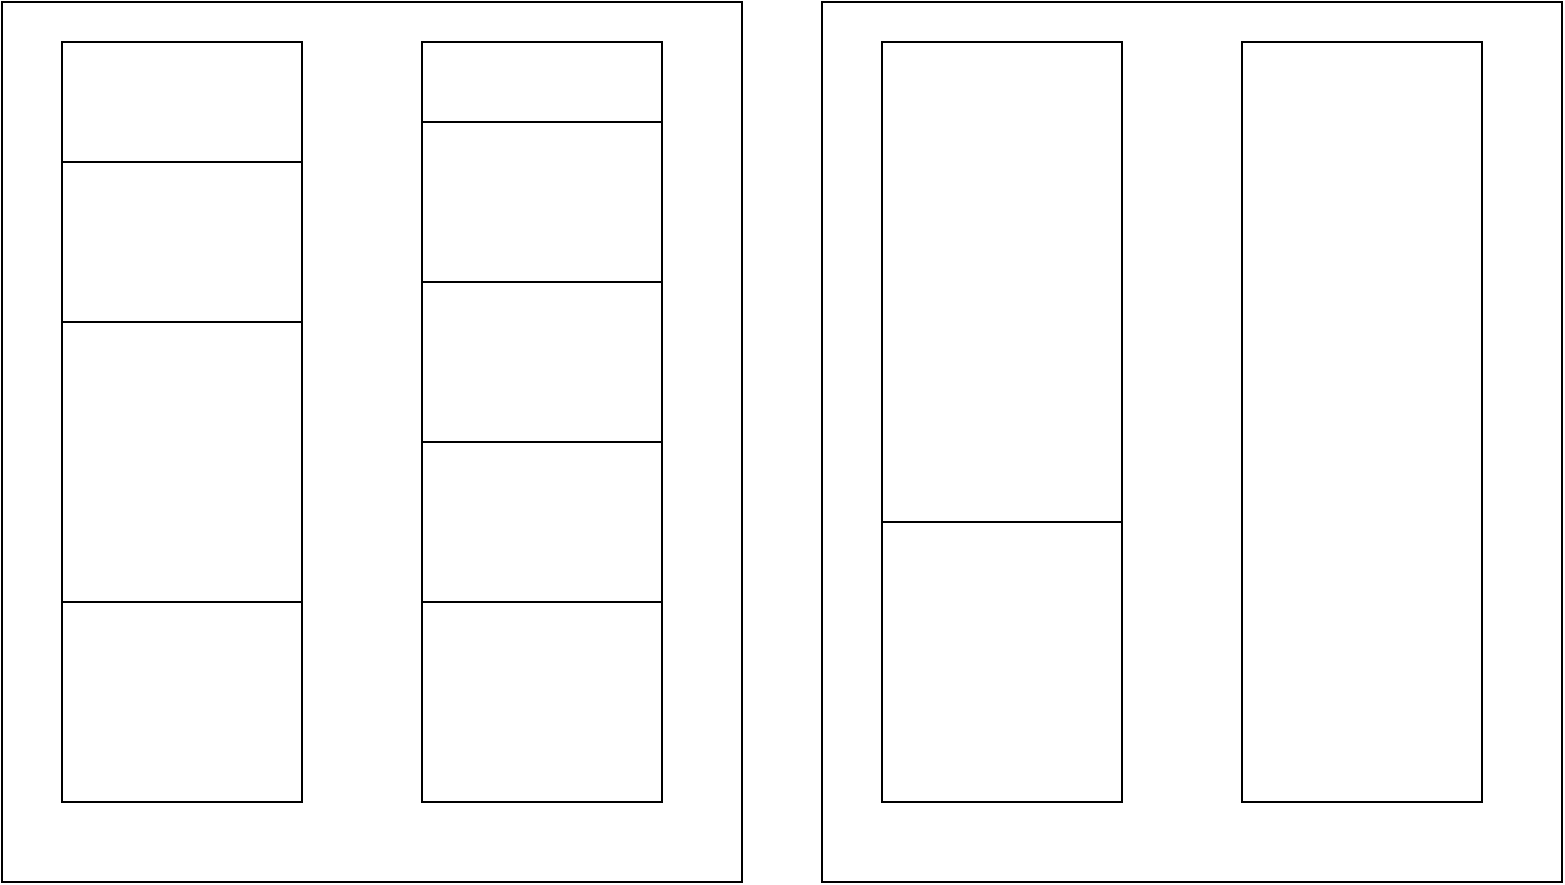 <mxfile version="23.1.8" type="github">
  <diagram name="hcdc" id="2WBbcjo3YpvNjUJUfVW6">
    <mxGraphModel dx="1194" dy="756" grid="1" gridSize="10" guides="1" tooltips="1" connect="1" arrows="1" fold="1" page="1" pageScale="1" pageWidth="850" pageHeight="1100" math="0" shadow="0">
      <root>
        <mxCell id="0" />
        <mxCell id="1" parent="0" />
        <mxCell id="WOC8C1J8l-7zCQ3FEzsr-16" value="" style="rounded=0;whiteSpace=wrap;html=1;" vertex="1" parent="1">
          <mxGeometry x="530" y="140" width="370" height="440" as="geometry" />
        </mxCell>
        <mxCell id="WOC8C1J8l-7zCQ3FEzsr-15" value="" style="rounded=0;whiteSpace=wrap;html=1;" vertex="1" parent="1">
          <mxGeometry x="120" y="140" width="370" height="440" as="geometry" />
        </mxCell>
        <mxCell id="WOC8C1J8l-7zCQ3FEzsr-1" value="" style="rounded=0;whiteSpace=wrap;html=1;" vertex="1" parent="1">
          <mxGeometry x="150" y="160" width="120" height="380" as="geometry" />
        </mxCell>
        <mxCell id="WOC8C1J8l-7zCQ3FEzsr-2" value="" style="rounded=0;whiteSpace=wrap;html=1;" vertex="1" parent="1">
          <mxGeometry x="150" y="440" width="120" height="100" as="geometry" />
        </mxCell>
        <mxCell id="WOC8C1J8l-7zCQ3FEzsr-3" value="" style="rounded=0;whiteSpace=wrap;html=1;" vertex="1" parent="1">
          <mxGeometry x="150" y="300" width="120" height="140" as="geometry" />
        </mxCell>
        <mxCell id="WOC8C1J8l-7zCQ3FEzsr-4" value="" style="rounded=0;whiteSpace=wrap;html=1;" vertex="1" parent="1">
          <mxGeometry x="150" y="220" width="120" height="80" as="geometry" />
        </mxCell>
        <mxCell id="WOC8C1J8l-7zCQ3FEzsr-5" value="" style="rounded=0;whiteSpace=wrap;html=1;" vertex="1" parent="1">
          <mxGeometry x="330" y="160" width="120" height="380" as="geometry" />
        </mxCell>
        <mxCell id="WOC8C1J8l-7zCQ3FEzsr-6" value="" style="rounded=0;whiteSpace=wrap;html=1;" vertex="1" parent="1">
          <mxGeometry x="330" y="440" width="120" height="100" as="geometry" />
        </mxCell>
        <mxCell id="WOC8C1J8l-7zCQ3FEzsr-9" value="" style="rounded=0;whiteSpace=wrap;html=1;" vertex="1" parent="1">
          <mxGeometry x="560" y="160" width="120" height="380" as="geometry" />
        </mxCell>
        <mxCell id="WOC8C1J8l-7zCQ3FEzsr-13" value="" style="rounded=0;whiteSpace=wrap;html=1;" vertex="1" parent="1">
          <mxGeometry x="740" y="160" width="120" height="380" as="geometry" />
        </mxCell>
        <mxCell id="WOC8C1J8l-7zCQ3FEzsr-17" value="" style="rounded=0;whiteSpace=wrap;html=1;" vertex="1" parent="1">
          <mxGeometry x="330" y="360" width="120" height="80" as="geometry" />
        </mxCell>
        <mxCell id="WOC8C1J8l-7zCQ3FEzsr-18" value="" style="rounded=0;whiteSpace=wrap;html=1;" vertex="1" parent="1">
          <mxGeometry x="330" y="280" width="120" height="80" as="geometry" />
        </mxCell>
        <mxCell id="WOC8C1J8l-7zCQ3FEzsr-19" value="" style="rounded=0;whiteSpace=wrap;html=1;" vertex="1" parent="1">
          <mxGeometry x="560" y="400" width="120" height="140" as="geometry" />
        </mxCell>
        <mxCell id="WOC8C1J8l-7zCQ3FEzsr-20" value="" style="rounded=0;whiteSpace=wrap;html=1;" vertex="1" parent="1">
          <mxGeometry x="330" y="200" width="120" height="80" as="geometry" />
        </mxCell>
      </root>
    </mxGraphModel>
  </diagram>
</mxfile>
